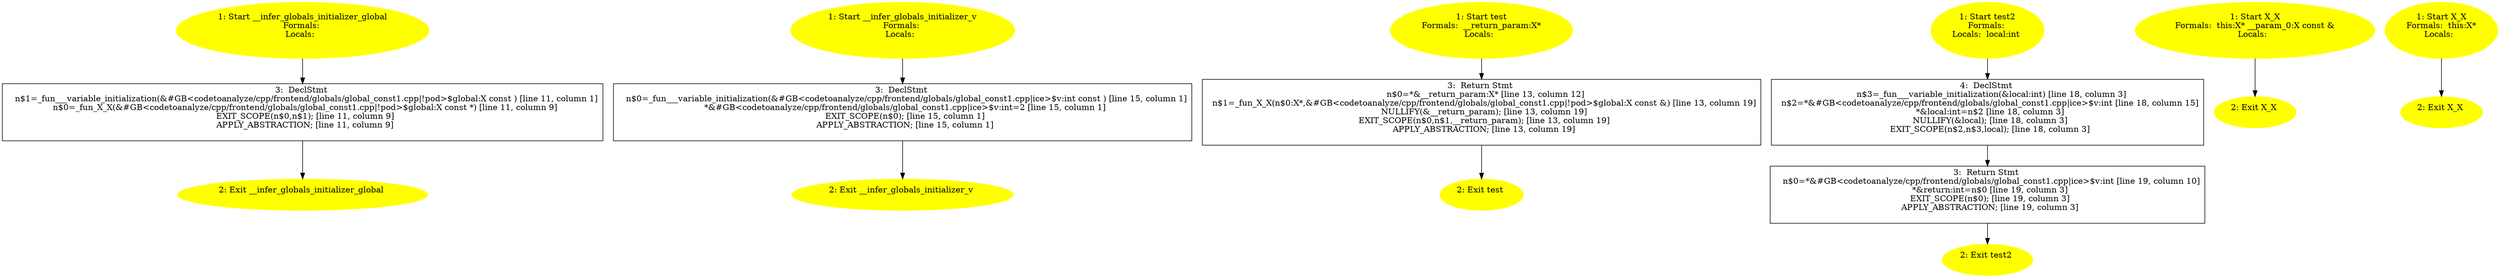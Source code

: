 /* @generated */
digraph cfg {
"__infer_globals_initializer_global.bdc08c089842ce08b974b22a75daf78e_1" [label="1: Start __infer_globals_initializer_global\nFormals: \nLocals:  \n  " color=yellow style=filled]
	

	 "__infer_globals_initializer_global.bdc08c089842ce08b974b22a75daf78e_1" -> "__infer_globals_initializer_global.bdc08c089842ce08b974b22a75daf78e_3" ;
"__infer_globals_initializer_global.bdc08c089842ce08b974b22a75daf78e_2" [label="2: Exit __infer_globals_initializer_global \n  " color=yellow style=filled]
	

"__infer_globals_initializer_global.bdc08c089842ce08b974b22a75daf78e_3" [label="3:  DeclStmt \n   n$1=_fun___variable_initialization(&#GB<codetoanalyze/cpp/frontend/globals/global_const1.cpp|!pod>$global:X const ) [line 11, column 1]\n  n$0=_fun_X_X(&#GB<codetoanalyze/cpp/frontend/globals/global_const1.cpp|!pod>$global:X const *) [line 11, column 9]\n  EXIT_SCOPE(n$0,n$1); [line 11, column 9]\n  APPLY_ABSTRACTION; [line 11, column 9]\n " shape="box"]
	

	 "__infer_globals_initializer_global.bdc08c089842ce08b974b22a75daf78e_3" -> "__infer_globals_initializer_global.bdc08c089842ce08b974b22a75daf78e_2" ;
"__infer_globals_initializer_v#708fabe5dc8ff523caaa5f44184921e8.588095fa475e4a9e8c83f50f26a48ea9_1" [label="1: Start __infer_globals_initializer_v\nFormals: \nLocals:  \n  " color=yellow style=filled]
	

	 "__infer_globals_initializer_v#708fabe5dc8ff523caaa5f44184921e8.588095fa475e4a9e8c83f50f26a48ea9_1" -> "__infer_globals_initializer_v#708fabe5dc8ff523caaa5f44184921e8.588095fa475e4a9e8c83f50f26a48ea9_3" ;
"__infer_globals_initializer_v#708fabe5dc8ff523caaa5f44184921e8.588095fa475e4a9e8c83f50f26a48ea9_2" [label="2: Exit __infer_globals_initializer_v \n  " color=yellow style=filled]
	

"__infer_globals_initializer_v#708fabe5dc8ff523caaa5f44184921e8.588095fa475e4a9e8c83f50f26a48ea9_3" [label="3:  DeclStmt \n   n$0=_fun___variable_initialization(&#GB<codetoanalyze/cpp/frontend/globals/global_const1.cpp|ice>$v:int const ) [line 15, column 1]\n  *&#GB<codetoanalyze/cpp/frontend/globals/global_const1.cpp|ice>$v:int=2 [line 15, column 1]\n  EXIT_SCOPE(n$0); [line 15, column 1]\n  APPLY_ABSTRACTION; [line 15, column 1]\n " shape="box"]
	

	 "__infer_globals_initializer_v#708fabe5dc8ff523caaa5f44184921e8.588095fa475e4a9e8c83f50f26a48ea9_3" -> "__infer_globals_initializer_v#708fabe5dc8ff523caaa5f44184921e8.588095fa475e4a9e8c83f50f26a48ea9_2" ;
"test(class X)#18241244337164948030.76ba1cf61f22b6e7f39fb9940d283ba3_1" [label="1: Start test\nFormals:  __return_param:X*\nLocals:  \n  " color=yellow style=filled]
	

	 "test(class X)#18241244337164948030.76ba1cf61f22b6e7f39fb9940d283ba3_1" -> "test(class X)#18241244337164948030.76ba1cf61f22b6e7f39fb9940d283ba3_3" ;
"test(class X)#18241244337164948030.76ba1cf61f22b6e7f39fb9940d283ba3_2" [label="2: Exit test \n  " color=yellow style=filled]
	

"test(class X)#18241244337164948030.76ba1cf61f22b6e7f39fb9940d283ba3_3" [label="3:  Return Stmt \n   n$0=*&__return_param:X* [line 13, column 12]\n  n$1=_fun_X_X(n$0:X*,&#GB<codetoanalyze/cpp/frontend/globals/global_const1.cpp|!pod>$global:X const &) [line 13, column 19]\n  NULLIFY(&__return_param); [line 13, column 19]\n  EXIT_SCOPE(n$0,n$1,__return_param); [line 13, column 19]\n  APPLY_ABSTRACTION; [line 13, column 19]\n " shape="box"]
	

	 "test(class X)#18241244337164948030.76ba1cf61f22b6e7f39fb9940d283ba3_3" -> "test(class X)#18241244337164948030.76ba1cf61f22b6e7f39fb9940d283ba3_2" ;
"test2#3587805488049044947.69e45cfdc4e36a6f741ce3985858724b_1" [label="1: Start test2\nFormals: \nLocals:  local:int \n  " color=yellow style=filled]
	

	 "test2#3587805488049044947.69e45cfdc4e36a6f741ce3985858724b_1" -> "test2#3587805488049044947.69e45cfdc4e36a6f741ce3985858724b_4" ;
"test2#3587805488049044947.69e45cfdc4e36a6f741ce3985858724b_2" [label="2: Exit test2 \n  " color=yellow style=filled]
	

"test2#3587805488049044947.69e45cfdc4e36a6f741ce3985858724b_3" [label="3:  Return Stmt \n   n$0=*&#GB<codetoanalyze/cpp/frontend/globals/global_const1.cpp|ice>$v:int [line 19, column 10]\n  *&return:int=n$0 [line 19, column 3]\n  EXIT_SCOPE(n$0); [line 19, column 3]\n  APPLY_ABSTRACTION; [line 19, column 3]\n " shape="box"]
	

	 "test2#3587805488049044947.69e45cfdc4e36a6f741ce3985858724b_3" -> "test2#3587805488049044947.69e45cfdc4e36a6f741ce3985858724b_2" ;
"test2#3587805488049044947.69e45cfdc4e36a6f741ce3985858724b_4" [label="4:  DeclStmt \n   n$3=_fun___variable_initialization(&local:int) [line 18, column 3]\n  n$2=*&#GB<codetoanalyze/cpp/frontend/globals/global_const1.cpp|ice>$v:int [line 18, column 15]\n  *&local:int=n$2 [line 18, column 3]\n  NULLIFY(&local); [line 18, column 3]\n  EXIT_SCOPE(n$2,n$3,local); [line 18, column 3]\n " shape="box"]
	

	 "test2#3587805488049044947.69e45cfdc4e36a6f741ce3985858724b_4" -> "test2#3587805488049044947.69e45cfdc4e36a6f741ce3985858724b_3" ;
"X#X#{11474741413113936247|constexpr}.31759ca8626d769f5d4e50690b180278_1" [label="1: Start X_X\nFormals:  this:X* __param_0:X const &\nLocals:  \n  " color=yellow style=filled]
	

	 "X#X#{11474741413113936247|constexpr}.31759ca8626d769f5d4e50690b180278_1" -> "X#X#{11474741413113936247|constexpr}.31759ca8626d769f5d4e50690b180278_2" ;
"X#X#{11474741413113936247|constexpr}.31759ca8626d769f5d4e50690b180278_2" [label="2: Exit X_X \n  " color=yellow style=filled]
	

"X#X#{4951618003533511344}.a6c75b361b5e04dddb518f7e116a9ca2_1" [label="1: Start X_X\nFormals:  this:X*\nLocals:  \n  " color=yellow style=filled]
	

	 "X#X#{4951618003533511344}.a6c75b361b5e04dddb518f7e116a9ca2_1" -> "X#X#{4951618003533511344}.a6c75b361b5e04dddb518f7e116a9ca2_2" ;
"X#X#{4951618003533511344}.a6c75b361b5e04dddb518f7e116a9ca2_2" [label="2: Exit X_X \n  " color=yellow style=filled]
	

}
